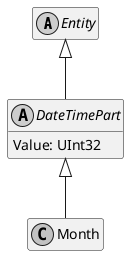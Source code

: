 ﻿@startuml
skinparam monochrome true
hide empty members

abstract class Entity {
}

Entity <|-- DateTimePart

abstract class DateTimePart {
    Value: UInt32
}

DateTimePart <|-- Month

class Month {
}

@enduml
